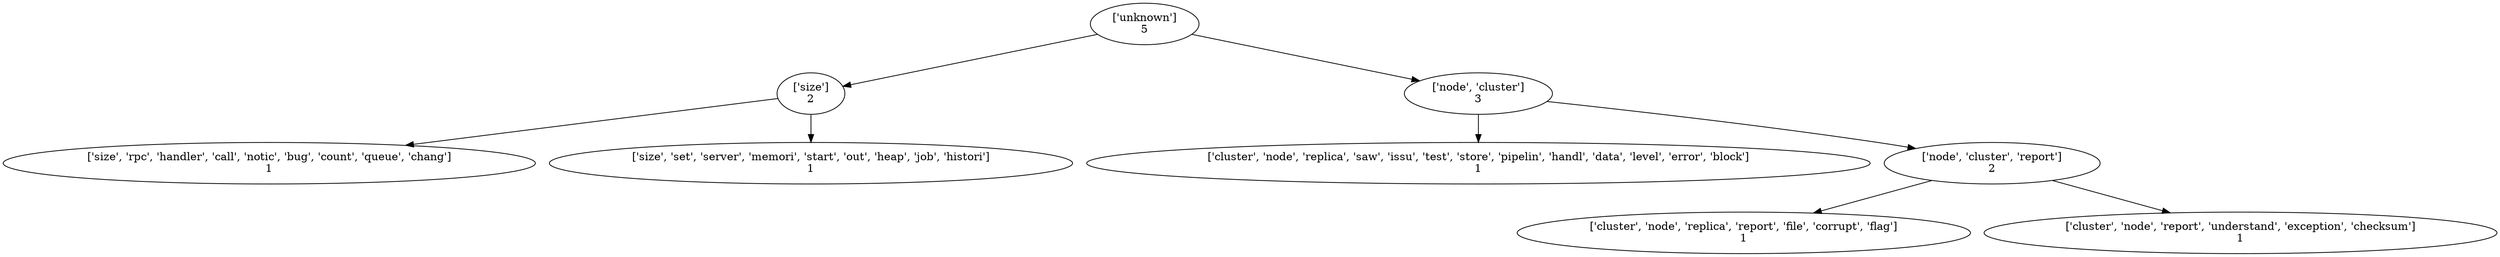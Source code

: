 strict digraph  {
	"['unknown']
5" -> "['size']
2";
	"['unknown']
5" -> "['node', 'cluster']
3";
	"['size']
2" -> "['size', 'rpc', 'handler', 'call', 'notic', 'bug', 'count', 'queue', 'chang']
1";
	"['size']
2" -> "['size', 'set', 'server', 'memori', 'start', 'out', 'heap', 'job', 'histori']
1";
	"['node', 'cluster']
3" -> "['cluster', 'node', 'replica', 'saw', 'issu', 'test', 'store', 'pipelin', 'handl', 'data', 'level', 'error', 'block']
1";
	"['node', 'cluster']
3" -> "['node', 'cluster', 'report']
2";
	"['node', 'cluster', 'report']
2" -> "['cluster', 'node', 'replica', 'report', 'file', 'corrupt', 'flag']
1";
	"['node', 'cluster', 'report']
2" -> "['cluster', 'node', 'report', 'understand', 'exception', 'checksum']
1";
}
